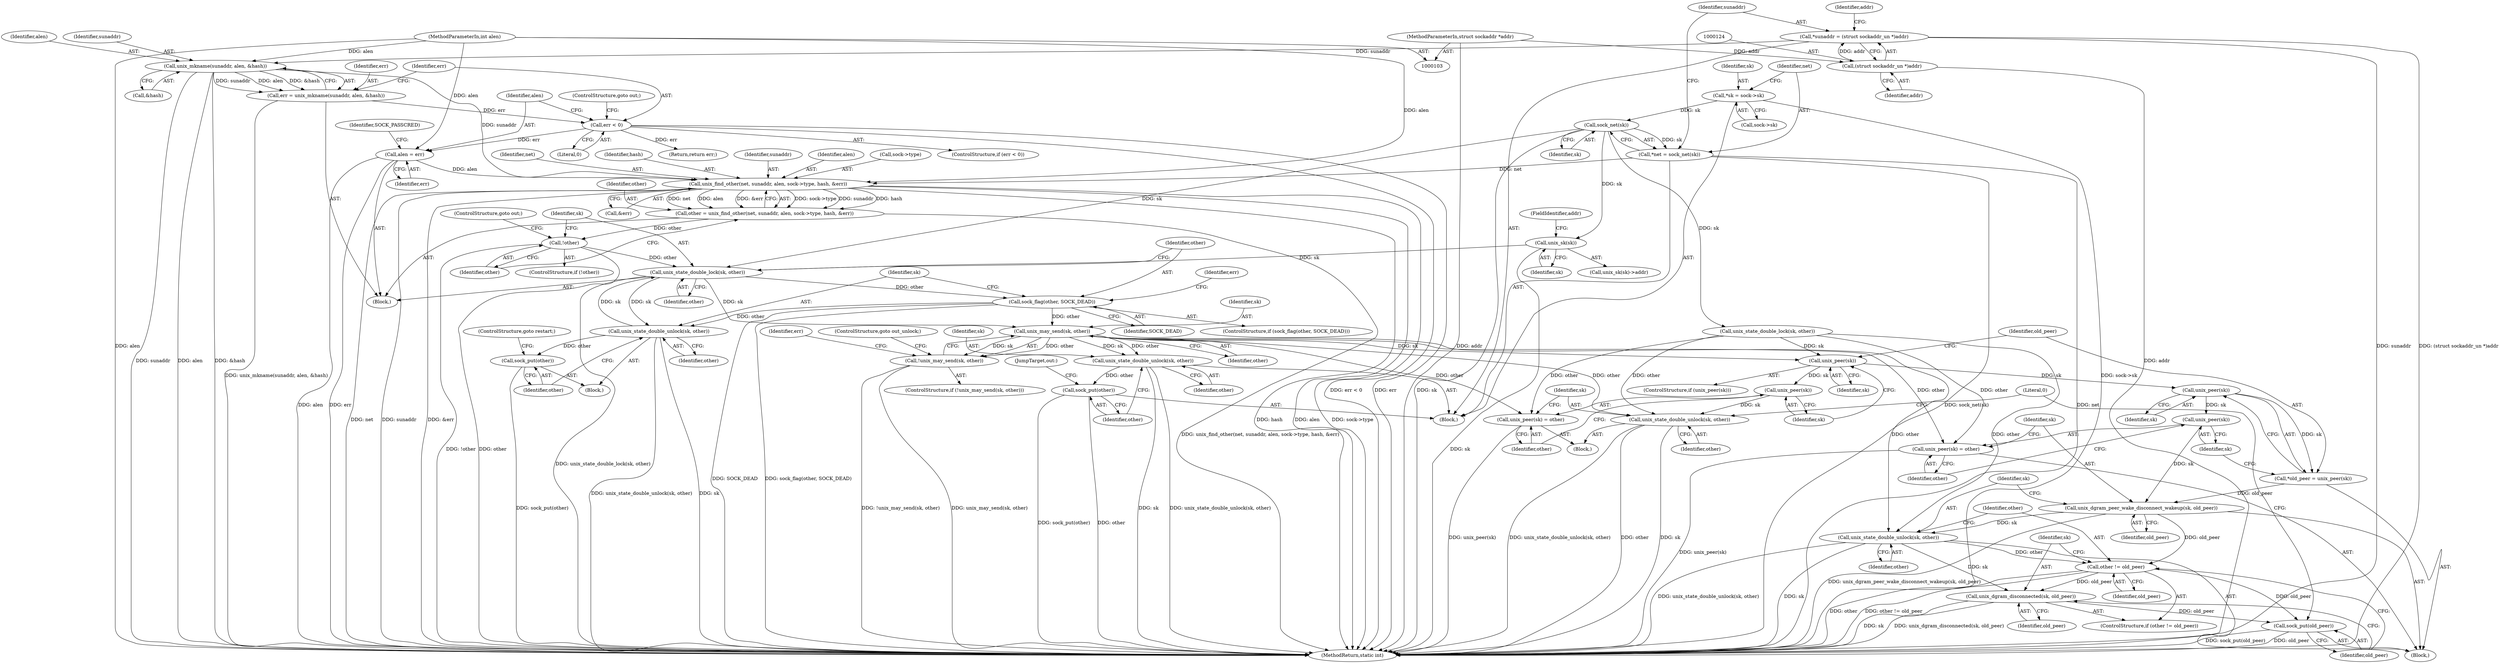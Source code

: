 digraph "0_linux_7d267278a9ece963d77eefec61630223fce08c6c_0@pointer" {
"1000189" [label="(Call,unix_state_double_lock(sk, other))"];
"1000118" [label="(Call,sock_net(sk))"];
"1000110" [label="(Call,*sk = sock->sk)"];
"1000162" [label="(Call,unix_sk(sk))"];
"1000197" [label="(Call,unix_state_double_unlock(sk, other))"];
"1000189" [label="(Call,unix_state_double_lock(sk, other))"];
"1000186" [label="(Call,!other)"];
"1000173" [label="(Call,other = unix_find_other(net, sunaddr, alen, sock->type, hash, &err))"];
"1000175" [label="(Call,unix_find_other(net, sunaddr, alen, sock->type, hash, &err))"];
"1000116" [label="(Call,*net = sock_net(sk))"];
"1000138" [label="(Call,unix_mkname(sunaddr, alen, &hash))"];
"1000121" [label="(Call,*sunaddr = (struct sockaddr_un *)addr)"];
"1000123" [label="(Call,(struct sockaddr_un *)addr)"];
"1000105" [label="(MethodParameterIn,struct sockaddr *addr)"];
"1000106" [label="(MethodParameterIn,int alen)"];
"1000148" [label="(Call,alen = err)"];
"1000144" [label="(Call,err < 0)"];
"1000136" [label="(Call,err = unix_mkname(sunaddr, alen, &hash))"];
"1000193" [label="(Call,sock_flag(other, SOCK_DEAD))"];
"1000209" [label="(Call,unix_may_send(sk, other))"];
"1000208" [label="(Call,!unix_may_send(sk, other))"];
"1000234" [label="(Call,unix_peer(sk))"];
"1000240" [label="(Call,unix_peer(sk))"];
"1000238" [label="(Call,*old_peer = unix_peer(sk))"];
"1000246" [label="(Call,unix_dgram_peer_wake_disconnect_wakeup(sk, old_peer))"];
"1000249" [label="(Call,unix_state_double_unlock(sk, other))"];
"1000253" [label="(Call,other != old_peer)"];
"1000256" [label="(Call,unix_dgram_disconnected(sk, old_peer))"];
"1000259" [label="(Call,sock_put(old_peer))"];
"1000243" [label="(Call,unix_peer(sk))"];
"1000264" [label="(Call,unix_peer(sk))"];
"1000267" [label="(Call,unix_state_double_unlock(sk, other))"];
"1000242" [label="(Call,unix_peer(sk) = other)"];
"1000263" [label="(Call,unix_peer(sk) = other)"];
"1000273" [label="(Call,unix_state_double_unlock(sk, other))"];
"1000276" [label="(Call,sock_put(other))"];
"1000200" [label="(Call,sock_put(other))"];
"1000251" [label="(Identifier,other)"];
"1000258" [label="(Identifier,old_peer)"];
"1000140" [label="(Identifier,alen)"];
"1000136" [label="(Call,err = unix_mkname(sunaddr, alen, &hash))"];
"1000147" [label="(ControlStructure,goto out;)"];
"1000139" [label="(Identifier,sunaddr)"];
"1000192" [label="(ControlStructure,if (sock_flag(other, SOCK_DEAD)))"];
"1000189" [label="(Call,unix_state_double_lock(sk, other))"];
"1000249" [label="(Call,unix_state_double_unlock(sk, other))"];
"1000260" [label="(Identifier,old_peer)"];
"1000202" [label="(ControlStructure,goto restart;)"];
"1000174" [label="(Identifier,other)"];
"1000121" [label="(Call,*sunaddr = (struct sockaddr_un *)addr)"];
"1000212" [label="(ControlStructure,goto out_unlock;)"];
"1000122" [label="(Identifier,sunaddr)"];
"1000269" [label="(Identifier,other)"];
"1000135" [label="(Block,)"];
"1000263" [label="(Call,unix_peer(sk) = other)"];
"1000201" [label="(Identifier,other)"];
"1000163" [label="(Identifier,sk)"];
"1000164" [label="(FieldIdentifier,addr)"];
"1000266" [label="(Identifier,other)"];
"1000186" [label="(Call,!other)"];
"1000250" [label="(Identifier,sk)"];
"1000162" [label="(Call,unix_sk(sk))"];
"1000182" [label="(Identifier,hash)"];
"1000209" [label="(Call,unix_may_send(sk, other))"];
"1000195" [label="(Identifier,SOCK_DEAD)"];
"1000208" [label="(Call,!unix_may_send(sk, other))"];
"1000141" [label="(Call,&hash)"];
"1000105" [label="(MethodParameterIn,struct sockaddr *addr)"];
"1000198" [label="(Identifier,sk)"];
"1000106" [label="(MethodParameterIn,int alen)"];
"1000244" [label="(Identifier,sk)"];
"1000143" [label="(ControlStructure,if (err < 0))"];
"1000252" [label="(ControlStructure,if (other != old_peer))"];
"1000125" [label="(Identifier,addr)"];
"1000148" [label="(Call,alen = err)"];
"1000116" [label="(Call,*net = sock_net(sk))"];
"1000276" [label="(Call,sock_put(other))"];
"1000238" [label="(Call,*old_peer = unix_peer(sk))"];
"1000271" [label="(Literal,0)"];
"1000255" [label="(Identifier,old_peer)"];
"1000243" [label="(Call,unix_peer(sk))"];
"1000149" [label="(Identifier,alen)"];
"1000248" [label="(Identifier,old_peer)"];
"1000196" [label="(Block,)"];
"1000185" [label="(ControlStructure,if (!other))"];
"1000245" [label="(Identifier,other)"];
"1000247" [label="(Identifier,sk)"];
"1000253" [label="(Call,other != old_peer)"];
"1000191" [label="(Identifier,other)"];
"1000111" [label="(Identifier,sk)"];
"1000108" [label="(Block,)"];
"1000264" [label="(Call,unix_peer(sk))"];
"1000194" [label="(Identifier,other)"];
"1000137" [label="(Identifier,err)"];
"1000161" [label="(Call,unix_sk(sk)->addr)"];
"1000110" [label="(Call,*sk = sock->sk)"];
"1000177" [label="(Identifier,sunaddr)"];
"1000236" [label="(Block,)"];
"1000117" [label="(Identifier,net)"];
"1000190" [label="(Identifier,sk)"];
"1000265" [label="(Identifier,sk)"];
"1000112" [label="(Call,sock->sk)"];
"1000187" [label="(Identifier,other)"];
"1000138" [label="(Call,unix_mkname(sunaddr, alen, &hash))"];
"1000278" [label="(JumpTarget,out:)"];
"1000188" [label="(ControlStructure,goto out;)"];
"1000183" [label="(Call,&err)"];
"1000230" [label="(Call,unix_state_double_lock(sk, other))"];
"1000204" [label="(Identifier,err)"];
"1000146" [label="(Literal,0)"];
"1000210" [label="(Identifier,sk)"];
"1000256" [label="(Call,unix_dgram_disconnected(sk, old_peer))"];
"1000132" [label="(Identifier,addr)"];
"1000118" [label="(Call,sock_net(sk))"];
"1000242" [label="(Call,unix_peer(sk) = other)"];
"1000175" [label="(Call,unix_find_other(net, sunaddr, alen, sock->type, hash, &err))"];
"1000235" [label="(Identifier,sk)"];
"1000199" [label="(Identifier,other)"];
"1000234" [label="(Call,unix_peer(sk))"];
"1000178" [label="(Identifier,alen)"];
"1000207" [label="(ControlStructure,if (!unix_may_send(sk, other)))"];
"1000150" [label="(Identifier,err)"];
"1000262" [label="(Block,)"];
"1000246" [label="(Call,unix_dgram_peer_wake_disconnect_wakeup(sk, old_peer))"];
"1000154" [label="(Identifier,SOCK_PASSCRED)"];
"1000233" [label="(ControlStructure,if (unix_peer(sk)))"];
"1000267" [label="(Call,unix_state_double_unlock(sk, other))"];
"1000273" [label="(Call,unix_state_double_unlock(sk, other))"];
"1000179" [label="(Call,sock->type)"];
"1000145" [label="(Identifier,err)"];
"1000279" [label="(Return,return err;)"];
"1000240" [label="(Call,unix_peer(sk))"];
"1000119" [label="(Identifier,sk)"];
"1000144" [label="(Call,err < 0)"];
"1000268" [label="(Identifier,sk)"];
"1000275" [label="(Identifier,other)"];
"1000176" [label="(Identifier,net)"];
"1000257" [label="(Identifier,sk)"];
"1000197" [label="(Call,unix_state_double_unlock(sk, other))"];
"1000173" [label="(Call,other = unix_find_other(net, sunaddr, alen, sock->type, hash, &err))"];
"1000259" [label="(Call,sock_put(old_peer))"];
"1000254" [label="(Identifier,other)"];
"1000277" [label="(Identifier,other)"];
"1000281" [label="(MethodReturn,static int)"];
"1000241" [label="(Identifier,sk)"];
"1000200" [label="(Call,sock_put(other))"];
"1000214" [label="(Identifier,err)"];
"1000239" [label="(Identifier,old_peer)"];
"1000123" [label="(Call,(struct sockaddr_un *)addr)"];
"1000211" [label="(Identifier,other)"];
"1000193" [label="(Call,sock_flag(other, SOCK_DEAD))"];
"1000274" [label="(Identifier,sk)"];
"1000189" -> "1000135"  [label="AST: "];
"1000189" -> "1000191"  [label="CFG: "];
"1000190" -> "1000189"  [label="AST: "];
"1000191" -> "1000189"  [label="AST: "];
"1000194" -> "1000189"  [label="CFG: "];
"1000189" -> "1000281"  [label="DDG: unix_state_double_lock(sk, other)"];
"1000118" -> "1000189"  [label="DDG: sk"];
"1000162" -> "1000189"  [label="DDG: sk"];
"1000197" -> "1000189"  [label="DDG: sk"];
"1000186" -> "1000189"  [label="DDG: other"];
"1000189" -> "1000193"  [label="DDG: other"];
"1000189" -> "1000197"  [label="DDG: sk"];
"1000189" -> "1000209"  [label="DDG: sk"];
"1000118" -> "1000116"  [label="AST: "];
"1000118" -> "1000119"  [label="CFG: "];
"1000119" -> "1000118"  [label="AST: "];
"1000116" -> "1000118"  [label="CFG: "];
"1000118" -> "1000281"  [label="DDG: sk"];
"1000118" -> "1000116"  [label="DDG: sk"];
"1000110" -> "1000118"  [label="DDG: sk"];
"1000118" -> "1000162"  [label="DDG: sk"];
"1000118" -> "1000230"  [label="DDG: sk"];
"1000110" -> "1000108"  [label="AST: "];
"1000110" -> "1000112"  [label="CFG: "];
"1000111" -> "1000110"  [label="AST: "];
"1000112" -> "1000110"  [label="AST: "];
"1000117" -> "1000110"  [label="CFG: "];
"1000110" -> "1000281"  [label="DDG: sock->sk"];
"1000162" -> "1000161"  [label="AST: "];
"1000162" -> "1000163"  [label="CFG: "];
"1000163" -> "1000162"  [label="AST: "];
"1000164" -> "1000162"  [label="CFG: "];
"1000162" -> "1000281"  [label="DDG: sk"];
"1000197" -> "1000196"  [label="AST: "];
"1000197" -> "1000199"  [label="CFG: "];
"1000198" -> "1000197"  [label="AST: "];
"1000199" -> "1000197"  [label="AST: "];
"1000201" -> "1000197"  [label="CFG: "];
"1000197" -> "1000281"  [label="DDG: unix_state_double_unlock(sk, other)"];
"1000197" -> "1000281"  [label="DDG: sk"];
"1000193" -> "1000197"  [label="DDG: other"];
"1000197" -> "1000200"  [label="DDG: other"];
"1000186" -> "1000185"  [label="AST: "];
"1000186" -> "1000187"  [label="CFG: "];
"1000187" -> "1000186"  [label="AST: "];
"1000188" -> "1000186"  [label="CFG: "];
"1000190" -> "1000186"  [label="CFG: "];
"1000186" -> "1000281"  [label="DDG: other"];
"1000186" -> "1000281"  [label="DDG: !other"];
"1000173" -> "1000186"  [label="DDG: other"];
"1000173" -> "1000135"  [label="AST: "];
"1000173" -> "1000175"  [label="CFG: "];
"1000174" -> "1000173"  [label="AST: "];
"1000175" -> "1000173"  [label="AST: "];
"1000187" -> "1000173"  [label="CFG: "];
"1000173" -> "1000281"  [label="DDG: unix_find_other(net, sunaddr, alen, sock->type, hash, &err)"];
"1000175" -> "1000173"  [label="DDG: sock->type"];
"1000175" -> "1000173"  [label="DDG: sunaddr"];
"1000175" -> "1000173"  [label="DDG: hash"];
"1000175" -> "1000173"  [label="DDG: net"];
"1000175" -> "1000173"  [label="DDG: alen"];
"1000175" -> "1000173"  [label="DDG: &err"];
"1000175" -> "1000183"  [label="CFG: "];
"1000176" -> "1000175"  [label="AST: "];
"1000177" -> "1000175"  [label="AST: "];
"1000178" -> "1000175"  [label="AST: "];
"1000179" -> "1000175"  [label="AST: "];
"1000182" -> "1000175"  [label="AST: "];
"1000183" -> "1000175"  [label="AST: "];
"1000175" -> "1000281"  [label="DDG: hash"];
"1000175" -> "1000281"  [label="DDG: alen"];
"1000175" -> "1000281"  [label="DDG: sock->type"];
"1000175" -> "1000281"  [label="DDG: net"];
"1000175" -> "1000281"  [label="DDG: sunaddr"];
"1000175" -> "1000281"  [label="DDG: &err"];
"1000116" -> "1000175"  [label="DDG: net"];
"1000138" -> "1000175"  [label="DDG: sunaddr"];
"1000148" -> "1000175"  [label="DDG: alen"];
"1000106" -> "1000175"  [label="DDG: alen"];
"1000116" -> "1000108"  [label="AST: "];
"1000117" -> "1000116"  [label="AST: "];
"1000122" -> "1000116"  [label="CFG: "];
"1000116" -> "1000281"  [label="DDG: sock_net(sk)"];
"1000116" -> "1000281"  [label="DDG: net"];
"1000138" -> "1000136"  [label="AST: "];
"1000138" -> "1000141"  [label="CFG: "];
"1000139" -> "1000138"  [label="AST: "];
"1000140" -> "1000138"  [label="AST: "];
"1000141" -> "1000138"  [label="AST: "];
"1000136" -> "1000138"  [label="CFG: "];
"1000138" -> "1000281"  [label="DDG: &hash"];
"1000138" -> "1000281"  [label="DDG: sunaddr"];
"1000138" -> "1000281"  [label="DDG: alen"];
"1000138" -> "1000136"  [label="DDG: sunaddr"];
"1000138" -> "1000136"  [label="DDG: alen"];
"1000138" -> "1000136"  [label="DDG: &hash"];
"1000121" -> "1000138"  [label="DDG: sunaddr"];
"1000106" -> "1000138"  [label="DDG: alen"];
"1000121" -> "1000108"  [label="AST: "];
"1000121" -> "1000123"  [label="CFG: "];
"1000122" -> "1000121"  [label="AST: "];
"1000123" -> "1000121"  [label="AST: "];
"1000132" -> "1000121"  [label="CFG: "];
"1000121" -> "1000281"  [label="DDG: (struct sockaddr_un *)addr"];
"1000121" -> "1000281"  [label="DDG: sunaddr"];
"1000123" -> "1000121"  [label="DDG: addr"];
"1000123" -> "1000125"  [label="CFG: "];
"1000124" -> "1000123"  [label="AST: "];
"1000125" -> "1000123"  [label="AST: "];
"1000123" -> "1000281"  [label="DDG: addr"];
"1000105" -> "1000123"  [label="DDG: addr"];
"1000105" -> "1000103"  [label="AST: "];
"1000105" -> "1000281"  [label="DDG: addr"];
"1000106" -> "1000103"  [label="AST: "];
"1000106" -> "1000281"  [label="DDG: alen"];
"1000106" -> "1000148"  [label="DDG: alen"];
"1000148" -> "1000135"  [label="AST: "];
"1000148" -> "1000150"  [label="CFG: "];
"1000149" -> "1000148"  [label="AST: "];
"1000150" -> "1000148"  [label="AST: "];
"1000154" -> "1000148"  [label="CFG: "];
"1000148" -> "1000281"  [label="DDG: alen"];
"1000148" -> "1000281"  [label="DDG: err"];
"1000144" -> "1000148"  [label="DDG: err"];
"1000144" -> "1000143"  [label="AST: "];
"1000144" -> "1000146"  [label="CFG: "];
"1000145" -> "1000144"  [label="AST: "];
"1000146" -> "1000144"  [label="AST: "];
"1000147" -> "1000144"  [label="CFG: "];
"1000149" -> "1000144"  [label="CFG: "];
"1000144" -> "1000281"  [label="DDG: err < 0"];
"1000144" -> "1000281"  [label="DDG: err"];
"1000136" -> "1000144"  [label="DDG: err"];
"1000144" -> "1000279"  [label="DDG: err"];
"1000136" -> "1000135"  [label="AST: "];
"1000137" -> "1000136"  [label="AST: "];
"1000145" -> "1000136"  [label="CFG: "];
"1000136" -> "1000281"  [label="DDG: unix_mkname(sunaddr, alen, &hash)"];
"1000193" -> "1000192"  [label="AST: "];
"1000193" -> "1000195"  [label="CFG: "];
"1000194" -> "1000193"  [label="AST: "];
"1000195" -> "1000193"  [label="AST: "];
"1000198" -> "1000193"  [label="CFG: "];
"1000204" -> "1000193"  [label="CFG: "];
"1000193" -> "1000281"  [label="DDG: SOCK_DEAD"];
"1000193" -> "1000281"  [label="DDG: sock_flag(other, SOCK_DEAD)"];
"1000193" -> "1000209"  [label="DDG: other"];
"1000209" -> "1000208"  [label="AST: "];
"1000209" -> "1000211"  [label="CFG: "];
"1000210" -> "1000209"  [label="AST: "];
"1000211" -> "1000209"  [label="AST: "];
"1000208" -> "1000209"  [label="CFG: "];
"1000209" -> "1000208"  [label="DDG: sk"];
"1000209" -> "1000208"  [label="DDG: other"];
"1000209" -> "1000234"  [label="DDG: sk"];
"1000209" -> "1000242"  [label="DDG: other"];
"1000209" -> "1000249"  [label="DDG: other"];
"1000209" -> "1000263"  [label="DDG: other"];
"1000209" -> "1000267"  [label="DDG: other"];
"1000209" -> "1000273"  [label="DDG: sk"];
"1000209" -> "1000273"  [label="DDG: other"];
"1000208" -> "1000207"  [label="AST: "];
"1000212" -> "1000208"  [label="CFG: "];
"1000214" -> "1000208"  [label="CFG: "];
"1000208" -> "1000281"  [label="DDG: unix_may_send(sk, other)"];
"1000208" -> "1000281"  [label="DDG: !unix_may_send(sk, other)"];
"1000234" -> "1000233"  [label="AST: "];
"1000234" -> "1000235"  [label="CFG: "];
"1000235" -> "1000234"  [label="AST: "];
"1000239" -> "1000234"  [label="CFG: "];
"1000265" -> "1000234"  [label="CFG: "];
"1000230" -> "1000234"  [label="DDG: sk"];
"1000234" -> "1000240"  [label="DDG: sk"];
"1000234" -> "1000264"  [label="DDG: sk"];
"1000240" -> "1000238"  [label="AST: "];
"1000240" -> "1000241"  [label="CFG: "];
"1000241" -> "1000240"  [label="AST: "];
"1000238" -> "1000240"  [label="CFG: "];
"1000240" -> "1000238"  [label="DDG: sk"];
"1000240" -> "1000243"  [label="DDG: sk"];
"1000238" -> "1000236"  [label="AST: "];
"1000239" -> "1000238"  [label="AST: "];
"1000244" -> "1000238"  [label="CFG: "];
"1000238" -> "1000246"  [label="DDG: old_peer"];
"1000246" -> "1000236"  [label="AST: "];
"1000246" -> "1000248"  [label="CFG: "];
"1000247" -> "1000246"  [label="AST: "];
"1000248" -> "1000246"  [label="AST: "];
"1000250" -> "1000246"  [label="CFG: "];
"1000246" -> "1000281"  [label="DDG: unix_dgram_peer_wake_disconnect_wakeup(sk, old_peer)"];
"1000243" -> "1000246"  [label="DDG: sk"];
"1000246" -> "1000249"  [label="DDG: sk"];
"1000246" -> "1000253"  [label="DDG: old_peer"];
"1000249" -> "1000236"  [label="AST: "];
"1000249" -> "1000251"  [label="CFG: "];
"1000250" -> "1000249"  [label="AST: "];
"1000251" -> "1000249"  [label="AST: "];
"1000254" -> "1000249"  [label="CFG: "];
"1000249" -> "1000281"  [label="DDG: sk"];
"1000249" -> "1000281"  [label="DDG: unix_state_double_unlock(sk, other)"];
"1000230" -> "1000249"  [label="DDG: other"];
"1000249" -> "1000253"  [label="DDG: other"];
"1000249" -> "1000256"  [label="DDG: sk"];
"1000253" -> "1000252"  [label="AST: "];
"1000253" -> "1000255"  [label="CFG: "];
"1000254" -> "1000253"  [label="AST: "];
"1000255" -> "1000253"  [label="AST: "];
"1000257" -> "1000253"  [label="CFG: "];
"1000260" -> "1000253"  [label="CFG: "];
"1000253" -> "1000281"  [label="DDG: other != old_peer"];
"1000253" -> "1000281"  [label="DDG: other"];
"1000253" -> "1000256"  [label="DDG: old_peer"];
"1000253" -> "1000259"  [label="DDG: old_peer"];
"1000256" -> "1000252"  [label="AST: "];
"1000256" -> "1000258"  [label="CFG: "];
"1000257" -> "1000256"  [label="AST: "];
"1000258" -> "1000256"  [label="AST: "];
"1000260" -> "1000256"  [label="CFG: "];
"1000256" -> "1000281"  [label="DDG: sk"];
"1000256" -> "1000281"  [label="DDG: unix_dgram_disconnected(sk, old_peer)"];
"1000256" -> "1000259"  [label="DDG: old_peer"];
"1000259" -> "1000236"  [label="AST: "];
"1000259" -> "1000260"  [label="CFG: "];
"1000260" -> "1000259"  [label="AST: "];
"1000271" -> "1000259"  [label="CFG: "];
"1000259" -> "1000281"  [label="DDG: sock_put(old_peer)"];
"1000259" -> "1000281"  [label="DDG: old_peer"];
"1000243" -> "1000242"  [label="AST: "];
"1000243" -> "1000244"  [label="CFG: "];
"1000244" -> "1000243"  [label="AST: "];
"1000245" -> "1000243"  [label="CFG: "];
"1000264" -> "1000263"  [label="AST: "];
"1000264" -> "1000265"  [label="CFG: "];
"1000265" -> "1000264"  [label="AST: "];
"1000266" -> "1000264"  [label="CFG: "];
"1000264" -> "1000267"  [label="DDG: sk"];
"1000267" -> "1000262"  [label="AST: "];
"1000267" -> "1000269"  [label="CFG: "];
"1000268" -> "1000267"  [label="AST: "];
"1000269" -> "1000267"  [label="AST: "];
"1000271" -> "1000267"  [label="CFG: "];
"1000267" -> "1000281"  [label="DDG: other"];
"1000267" -> "1000281"  [label="DDG: sk"];
"1000267" -> "1000281"  [label="DDG: unix_state_double_unlock(sk, other)"];
"1000230" -> "1000267"  [label="DDG: other"];
"1000242" -> "1000236"  [label="AST: "];
"1000242" -> "1000245"  [label="CFG: "];
"1000245" -> "1000242"  [label="AST: "];
"1000247" -> "1000242"  [label="CFG: "];
"1000242" -> "1000281"  [label="DDG: unix_peer(sk)"];
"1000230" -> "1000242"  [label="DDG: other"];
"1000263" -> "1000262"  [label="AST: "];
"1000263" -> "1000266"  [label="CFG: "];
"1000266" -> "1000263"  [label="AST: "];
"1000268" -> "1000263"  [label="CFG: "];
"1000263" -> "1000281"  [label="DDG: unix_peer(sk)"];
"1000230" -> "1000263"  [label="DDG: other"];
"1000273" -> "1000108"  [label="AST: "];
"1000273" -> "1000275"  [label="CFG: "];
"1000274" -> "1000273"  [label="AST: "];
"1000275" -> "1000273"  [label="AST: "];
"1000277" -> "1000273"  [label="CFG: "];
"1000273" -> "1000281"  [label="DDG: sk"];
"1000273" -> "1000281"  [label="DDG: unix_state_double_unlock(sk, other)"];
"1000273" -> "1000276"  [label="DDG: other"];
"1000276" -> "1000108"  [label="AST: "];
"1000276" -> "1000277"  [label="CFG: "];
"1000277" -> "1000276"  [label="AST: "];
"1000278" -> "1000276"  [label="CFG: "];
"1000276" -> "1000281"  [label="DDG: sock_put(other)"];
"1000276" -> "1000281"  [label="DDG: other"];
"1000200" -> "1000196"  [label="AST: "];
"1000200" -> "1000201"  [label="CFG: "];
"1000201" -> "1000200"  [label="AST: "];
"1000202" -> "1000200"  [label="CFG: "];
"1000200" -> "1000281"  [label="DDG: sock_put(other)"];
}
